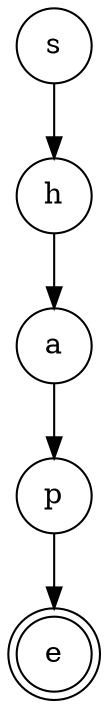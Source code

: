 digraph {   
    node [shape = doublecircle, color = black] e ;
    node [shape = circle];
    node [color= black];
    s -> h -> a -> p -> e;	
}